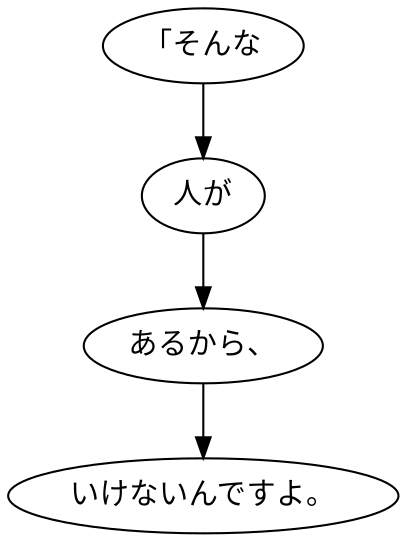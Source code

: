 digraph graph6978 {
	node0 [label="「そんな"];
	node1 [label="人が"];
	node2 [label="あるから、"];
	node3 [label="いけないんですよ。"];
	node0 -> node1;
	node1 -> node2;
	node2 -> node3;
}
